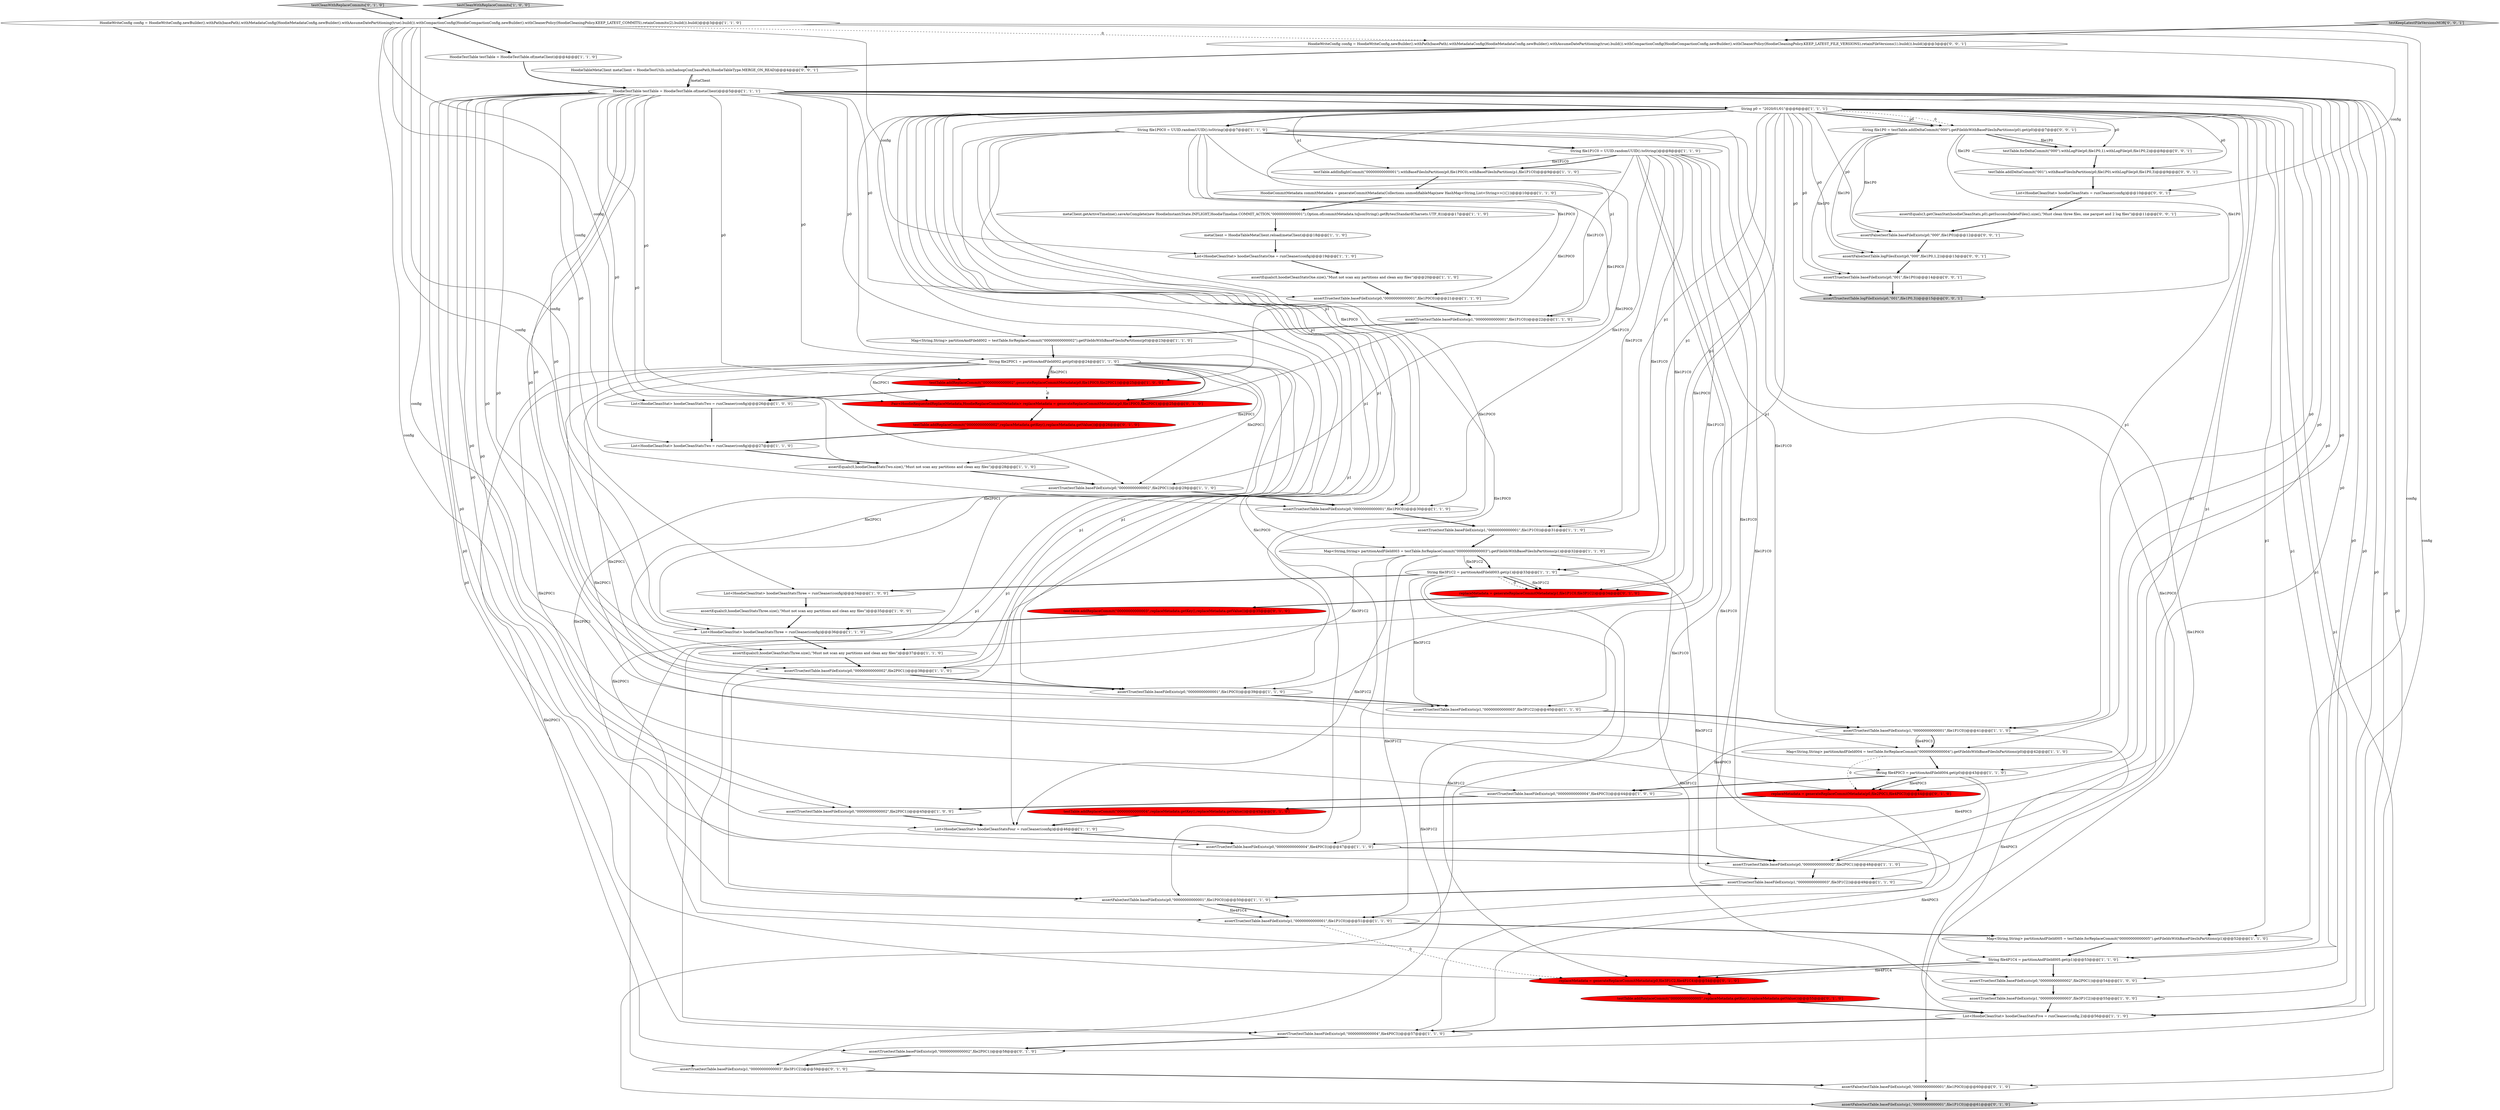 digraph {
9 [style = filled, label = "assertTrue(testTable.baseFileExists(p1,\"00000000000001\",file1P1C0))@@@31@@@['1', '1', '0']", fillcolor = white, shape = ellipse image = "AAA0AAABBB1BBB"];
42 [style = filled, label = "HoodieTestTable testTable = HoodieTestTable.of(metaClient)@@@4@@@['1', '1', '0']", fillcolor = white, shape = ellipse image = "AAA0AAABBB1BBB"];
5 [style = filled, label = "testTable.addReplaceCommit(\"00000000000002\",generateReplaceCommitMetadata(p0,file1P0C0,file2P0C1))@@@25@@@['1', '0', '0']", fillcolor = red, shape = ellipse image = "AAA1AAABBB1BBB"];
2 [style = filled, label = "assertTrue(testTable.baseFileExists(p0,\"00000000000002\",file2P0C1))@@@48@@@['1', '1', '0']", fillcolor = white, shape = ellipse image = "AAA0AAABBB1BBB"];
18 [style = filled, label = "List<HoodieCleanStat> hoodieCleanStatsOne = runCleaner(config)@@@19@@@['1', '1', '0']", fillcolor = white, shape = ellipse image = "AAA0AAABBB1BBB"];
20 [style = filled, label = "List<HoodieCleanStat> hoodieCleanStatsFour = runCleaner(config)@@@46@@@['1', '1', '0']", fillcolor = white, shape = ellipse image = "AAA0AAABBB1BBB"];
43 [style = filled, label = "assertTrue(testTable.baseFileExists(p0,\"00000000000002\",file2P0C1))@@@45@@@['1', '0', '0']", fillcolor = white, shape = ellipse image = "AAA0AAABBB1BBB"];
45 [style = filled, label = "assertEquals(0,hoodieCleanStatsThree.size(),\"Must not scan any partitions and clean any files\")@@@35@@@['1', '0', '0']", fillcolor = white, shape = ellipse image = "AAA0AAABBB1BBB"];
23 [style = filled, label = "assertTrue(testTable.baseFileExists(p0,\"00000000000001\",file1P0C0))@@@21@@@['1', '1', '0']", fillcolor = white, shape = ellipse image = "AAA0AAABBB1BBB"];
50 [style = filled, label = "testTable.addReplaceCommit(\"00000000000005\",replaceMetadata.getKey(),replaceMetadata.getValue())@@@55@@@['0', '1', '0']", fillcolor = red, shape = ellipse image = "AAA1AAABBB2BBB"];
62 [style = filled, label = "testCleanWithReplaceCommits['0', '1', '0']", fillcolor = lightgray, shape = diamond image = "AAA0AAABBB2BBB"];
19 [style = filled, label = "assertEquals(0,hoodieCleanStatsTwo.size(),\"Must not scan any partitions and clean any files\")@@@28@@@['1', '1', '0']", fillcolor = white, shape = ellipse image = "AAA0AAABBB1BBB"];
68 [style = filled, label = "HoodieWriteConfig config = HoodieWriteConfig.newBuilder().withPath(basePath).withMetadataConfig(HoodieMetadataConfig.newBuilder().withAssumeDatePartitioning(true).build()).withCompactionConfig(HoodieCompactionConfig.newBuilder().withCleanerPolicy(HoodieCleaningPolicy.KEEP_LATEST_FILE_VERSIONS).retainFileVersions(1).build()).build()@@@3@@@['0', '0', '1']", fillcolor = white, shape = ellipse image = "AAA0AAABBB3BBB"];
49 [style = filled, label = "assertEquals(0,hoodieCleanStatsOne.size(),\"Must not scan any partitions and clean any files\")@@@20@@@['1', '1', '0']", fillcolor = white, shape = ellipse image = "AAA0AAABBB1BBB"];
56 [style = filled, label = "testTable.addReplaceCommit(\"00000000000002\",replaceMetadata.getKey(),replaceMetadata.getValue())@@@26@@@['0', '1', '0']", fillcolor = red, shape = ellipse image = "AAA1AAABBB2BBB"];
59 [style = filled, label = "assertTrue(testTable.baseFileExists(p1,\"00000000000003\",file3P1C2))@@@59@@@['0', '1', '0']", fillcolor = white, shape = ellipse image = "AAA0AAABBB2BBB"];
58 [style = filled, label = "replaceMetadata = generateReplaceCommitMetadata(p0,file3P1C2,file4P1C4)@@@54@@@['0', '1', '0']", fillcolor = red, shape = ellipse image = "AAA1AAABBB2BBB"];
37 [style = filled, label = "HoodieTestTable testTable = HoodieTestTable.of(metaClient)@@@5@@@['1', '1', '1']", fillcolor = white, shape = ellipse image = "AAA0AAABBB1BBB"];
65 [style = filled, label = "assertTrue(testTable.baseFileExists(p0,\"001\",file1P0))@@@14@@@['0', '0', '1']", fillcolor = white, shape = ellipse image = "AAA0AAABBB3BBB"];
74 [style = filled, label = "List<HoodieCleanStat> hoodieCleanStats = runCleaner(config)@@@10@@@['0', '0', '1']", fillcolor = white, shape = ellipse image = "AAA0AAABBB3BBB"];
0 [style = filled, label = "String file3P1C2 = partitionAndFileId003.get(p1)@@@33@@@['1', '1', '0']", fillcolor = white, shape = ellipse image = "AAA0AAABBB1BBB"];
71 [style = filled, label = "testTable.forDeltaCommit(\"000\").withLogFile(p0,file1P0,1).withLogFile(p0,file1P0,2)@@@8@@@['0', '0', '1']", fillcolor = white, shape = ellipse image = "AAA0AAABBB3BBB"];
28 [style = filled, label = "List<HoodieCleanStat> hoodieCleanStatsTwo = runCleaner(config)@@@27@@@['1', '1', '0']", fillcolor = white, shape = ellipse image = "AAA0AAABBB1BBB"];
14 [style = filled, label = "List<HoodieCleanStat> hoodieCleanStatsThree = runCleaner(config)@@@36@@@['1', '1', '0']", fillcolor = white, shape = ellipse image = "AAA0AAABBB1BBB"];
44 [style = filled, label = "List<HoodieCleanStat> hoodieCleanStatsFive = runCleaner(config,2)@@@56@@@['1', '1', '0']", fillcolor = white, shape = ellipse image = "AAA0AAABBB1BBB"];
11 [style = filled, label = "assertTrue(testTable.baseFileExists(p0,\"00000000000002\",file2P0C1))@@@29@@@['1', '1', '0']", fillcolor = white, shape = ellipse image = "AAA0AAABBB1BBB"];
7 [style = filled, label = "List<HoodieCleanStat> hoodieCleanStatsThree = runCleaner(config)@@@34@@@['1', '0', '0']", fillcolor = white, shape = ellipse image = "AAA0AAABBB1BBB"];
16 [style = filled, label = "testCleanWithReplaceCommits['1', '0', '0']", fillcolor = lightgray, shape = diamond image = "AAA0AAABBB1BBB"];
4 [style = filled, label = "assertTrue(testTable.baseFileExists(p0,\"00000000000001\",file1P0C0))@@@39@@@['1', '1', '0']", fillcolor = white, shape = ellipse image = "AAA0AAABBB1BBB"];
40 [style = filled, label = "String file4P1C4 = partitionAndFileId005.get(p1)@@@53@@@['1', '1', '0']", fillcolor = white, shape = ellipse image = "AAA0AAABBB1BBB"];
47 [style = filled, label = "assertTrue(testTable.baseFileExists(p0,\"00000000000004\",file4P0C3))@@@47@@@['1', '1', '0']", fillcolor = white, shape = ellipse image = "AAA0AAABBB1BBB"];
54 [style = filled, label = "assertTrue(testTable.baseFileExists(p0,\"00000000000002\",file2P0C1))@@@58@@@['0', '1', '0']", fillcolor = white, shape = ellipse image = "AAA0AAABBB2BBB"];
38 [style = filled, label = "Map<String,String> partitionAndFileId005 = testTable.forReplaceCommit(\"00000000000005\").getFileIdsWithBaseFilesInPartitions(p1)@@@52@@@['1', '1', '0']", fillcolor = white, shape = ellipse image = "AAA0AAABBB1BBB"];
1 [style = filled, label = "assertTrue(testTable.baseFileExists(p1,\"00000000000003\",file3P1C2))@@@40@@@['1', '1', '0']", fillcolor = white, shape = ellipse image = "AAA0AAABBB1BBB"];
21 [style = filled, label = "assertTrue(testTable.baseFileExists(p1,\"00000000000001\",file1P1C0))@@@51@@@['1', '1', '0']", fillcolor = white, shape = ellipse image = "AAA0AAABBB1BBB"];
22 [style = filled, label = "HoodieCommitMetadata commitMetadata = generateCommitMetadata(Collections.unmodifiableMap(new HashMap<String,List<String>>(){}))@@@10@@@['1', '1', '0']", fillcolor = white, shape = ellipse image = "AAA0AAABBB1BBB"];
55 [style = filled, label = "assertFalse(testTable.baseFileExists(p0,\"00000000000001\",file1P0C0))@@@60@@@['0', '1', '0']", fillcolor = white, shape = ellipse image = "AAA0AAABBB2BBB"];
53 [style = filled, label = "replaceMetadata = generateReplaceCommitMetadata(p1,file1P1C0,file3P1C2)@@@34@@@['0', '1', '0']", fillcolor = red, shape = ellipse image = "AAA1AAABBB2BBB"];
73 [style = filled, label = "assertFalse(testTable.baseFileExists(p0,\"000\",file1P0))@@@12@@@['0', '0', '1']", fillcolor = white, shape = ellipse image = "AAA0AAABBB3BBB"];
48 [style = filled, label = "assertEquals(0,hoodieCleanStatsThree.size(),\"Must not scan any partitions and clean any files\")@@@37@@@['1', '1', '0']", fillcolor = white, shape = ellipse image = "AAA0AAABBB1BBB"];
27 [style = filled, label = "Map<String,String> partitionAndFileId002 = testTable.forReplaceCommit(\"00000000000002\").getFileIdsWithBaseFilesInPartitions(p0)@@@23@@@['1', '1', '0']", fillcolor = white, shape = ellipse image = "AAA0AAABBB1BBB"];
32 [style = filled, label = "assertTrue(testTable.baseFileExists(p1,\"00000000000003\",file3P1C2))@@@49@@@['1', '1', '0']", fillcolor = white, shape = ellipse image = "AAA0AAABBB1BBB"];
31 [style = filled, label = "String file1P0C0 = UUID.randomUUID().toString()@@@7@@@['1', '1', '0']", fillcolor = white, shape = ellipse image = "AAA0AAABBB1BBB"];
66 [style = filled, label = "testKeepLatestFileVersionsMOR['0', '0', '1']", fillcolor = lightgray, shape = diamond image = "AAA0AAABBB3BBB"];
8 [style = filled, label = "assertFalse(testTable.baseFileExists(p0,\"00000000000001\",file1P0C0))@@@50@@@['1', '1', '0']", fillcolor = white, shape = ellipse image = "AAA0AAABBB1BBB"];
17 [style = filled, label = "assertTrue(testTable.baseFileExists(p0,\"00000000000002\",file2P0C1))@@@54@@@['1', '0', '0']", fillcolor = white, shape = ellipse image = "AAA0AAABBB1BBB"];
6 [style = filled, label = "String file1P1C0 = UUID.randomUUID().toString()@@@8@@@['1', '1', '0']", fillcolor = white, shape = ellipse image = "AAA0AAABBB1BBB"];
24 [style = filled, label = "List<HoodieCleanStat> hoodieCleanStatsTwo = runCleaner(config)@@@26@@@['1', '0', '0']", fillcolor = white, shape = ellipse image = "AAA0AAABBB1BBB"];
3 [style = filled, label = "Map<String,String> partitionAndFileId003 = testTable.forReplaceCommit(\"00000000000003\").getFileIdsWithBaseFilesInPartitions(p1)@@@32@@@['1', '1', '0']", fillcolor = white, shape = ellipse image = "AAA0AAABBB1BBB"];
12 [style = filled, label = "String file4P0C3 = partitionAndFileId004.get(p0)@@@43@@@['1', '1', '0']", fillcolor = white, shape = ellipse image = "AAA0AAABBB1BBB"];
51 [style = filled, label = "Pair<HoodieRequestedReplaceMetadata,HoodieReplaceCommitMetadata> replaceMetadata = generateReplaceCommitMetadata(p0,file1P0C0,file2P0C1)@@@25@@@['0', '1', '0']", fillcolor = red, shape = ellipse image = "AAA1AAABBB2BBB"];
34 [style = filled, label = "assertTrue(testTable.baseFileExists(p0,\"00000000000004\",file4P0C3))@@@57@@@['1', '1', '0']", fillcolor = white, shape = ellipse image = "AAA0AAABBB1BBB"];
57 [style = filled, label = "testTable.addReplaceCommit(\"00000000000004\",replaceMetadata.getKey(),replaceMetadata.getValue())@@@45@@@['0', '1', '0']", fillcolor = red, shape = ellipse image = "AAA1AAABBB2BBB"];
63 [style = filled, label = "testTable.addDeltaCommit(\"001\").withBaseFilesInPartition(p0,file1P0).withLogFile(p0,file1P0,3)@@@9@@@['0', '0', '1']", fillcolor = white, shape = ellipse image = "AAA0AAABBB3BBB"];
67 [style = filled, label = "assertFalse(testTable.logFilesExist(p0,\"000\",file1P0,1,2))@@@13@@@['0', '0', '1']", fillcolor = white, shape = ellipse image = "AAA0AAABBB3BBB"];
60 [style = filled, label = "testTable.addReplaceCommit(\"00000000000003\",replaceMetadata.getKey(),replaceMetadata.getValue())@@@35@@@['0', '1', '0']", fillcolor = red, shape = ellipse image = "AAA1AAABBB2BBB"];
29 [style = filled, label = "assertTrue(testTable.baseFileExists(p0,\"00000000000001\",file1P0C0))@@@30@@@['1', '1', '0']", fillcolor = white, shape = ellipse image = "AAA0AAABBB1BBB"];
41 [style = filled, label = "assertTrue(testTable.baseFileExists(p0,\"00000000000004\",file4P0C3))@@@44@@@['1', '0', '0']", fillcolor = white, shape = ellipse image = "AAA0AAABBB1BBB"];
70 [style = filled, label = "HoodieTableMetaClient metaClient = HoodieTestUtils.init(hadoopConf,basePath,HoodieTableType.MERGE_ON_READ)@@@4@@@['0', '0', '1']", fillcolor = white, shape = ellipse image = "AAA0AAABBB3BBB"];
35 [style = filled, label = "HoodieWriteConfig config = HoodieWriteConfig.newBuilder().withPath(basePath).withMetadataConfig(HoodieMetadataConfig.newBuilder().withAssumeDatePartitioning(true).build()).withCompactionConfig(HoodieCompactionConfig.newBuilder().withCleanerPolicy(HoodieCleaningPolicy.KEEP_LATEST_COMMITS).retainCommits(2).build()).build()@@@3@@@['1', '1', '0']", fillcolor = white, shape = ellipse image = "AAA0AAABBB1BBB"];
46 [style = filled, label = "Map<String,String> partitionAndFileId004 = testTable.forReplaceCommit(\"00000000000004\").getFileIdsWithBaseFilesInPartitions(p0)@@@42@@@['1', '1', '0']", fillcolor = white, shape = ellipse image = "AAA0AAABBB1BBB"];
69 [style = filled, label = "String file1P0 = testTable.addDeltaCommit(\"000\").getFileIdsWithBaseFilesInPartitions(p0).get(p0)@@@7@@@['0', '0', '1']", fillcolor = white, shape = ellipse image = "AAA0AAABBB3BBB"];
15 [style = filled, label = "metaClient = HoodieTableMetaClient.reload(metaClient)@@@18@@@['1', '1', '0']", fillcolor = white, shape = ellipse image = "AAA0AAABBB1BBB"];
13 [style = filled, label = "assertTrue(testTable.baseFileExists(p1,\"00000000000001\",file1P1C0))@@@41@@@['1', '1', '0']", fillcolor = white, shape = ellipse image = "AAA0AAABBB1BBB"];
25 [style = filled, label = "assertTrue(testTable.baseFileExists(p0,\"00000000000002\",file2P0C1))@@@38@@@['1', '1', '0']", fillcolor = white, shape = ellipse image = "AAA0AAABBB1BBB"];
39 [style = filled, label = "String p0 = \"2020/01/01\"@@@6@@@['1', '1', '1']", fillcolor = white, shape = ellipse image = "AAA0AAABBB1BBB"];
30 [style = filled, label = "metaClient.getActiveTimeline().saveAsComplete(new HoodieInstant(State.INFLIGHT,HoodieTimeline.COMMIT_ACTION,\"00000000000001\"),Option.of(commitMetadata.toJsonString().getBytes(StandardCharsets.UTF_8)))@@@17@@@['1', '1', '0']", fillcolor = white, shape = ellipse image = "AAA0AAABBB1BBB"];
72 [style = filled, label = "assertTrue(testTable.logFileExists(p0,\"001\",file1P0,3))@@@15@@@['0', '0', '1']", fillcolor = lightgray, shape = ellipse image = "AAA0AAABBB3BBB"];
61 [style = filled, label = "replaceMetadata = generateReplaceCommitMetadata(p0,file2P0C1,file4P0C3)@@@44@@@['0', '1', '0']", fillcolor = red, shape = ellipse image = "AAA1AAABBB2BBB"];
36 [style = filled, label = "String file2P0C1 = partitionAndFileId002.get(p0)@@@24@@@['1', '1', '0']", fillcolor = white, shape = ellipse image = "AAA0AAABBB1BBB"];
26 [style = filled, label = "testTable.addInflightCommit(\"00000000000001\").withBaseFilesInPartition(p0,file1P0C0).withBaseFilesInPartition(p1,file1P1C0)@@@9@@@['1', '1', '0']", fillcolor = white, shape = ellipse image = "AAA0AAABBB1BBB"];
64 [style = filled, label = "assertEquals(3,getCleanStat(hoodieCleanStats,p0).getSuccessDeleteFiles().size(),\"Must clean three files, one parquet and 2 log files\")@@@11@@@['0', '0', '1']", fillcolor = white, shape = ellipse image = "AAA0AAABBB3BBB"];
10 [style = filled, label = "assertTrue(testTable.baseFileExists(p1,\"00000000000001\",file1P1C0))@@@22@@@['1', '1', '0']", fillcolor = white, shape = ellipse image = "AAA0AAABBB1BBB"];
33 [style = filled, label = "assertTrue(testTable.baseFileExists(p1,\"00000000000003\",file3P1C2))@@@55@@@['1', '0', '0']", fillcolor = white, shape = ellipse image = "AAA0AAABBB1BBB"];
52 [style = filled, label = "assertFalse(testTable.baseFileExists(p1,\"00000000000001\",file1P1C0))@@@61@@@['0', '1', '0']", fillcolor = lightgray, shape = ellipse image = "AAA0AAABBB2BBB"];
37->47 [style = solid, label="p0"];
39->73 [style = solid, label="p0"];
58->50 [style = bold, label=""];
39->4 [style = solid, label="p1"];
37->4 [style = solid, label="p0"];
39->69 [style = bold, label=""];
36->54 [style = solid, label="file2P0C1"];
39->38 [style = solid, label="p1"];
39->72 [style = solid, label="p0"];
39->25 [style = solid, label="p1"];
50->44 [style = bold, label=""];
31->47 [style = solid, label="file1P0C0"];
11->29 [style = bold, label=""];
70->37 [style = bold, label=""];
19->11 [style = bold, label=""];
61->57 [style = bold, label=""];
57->20 [style = bold, label=""];
37->41 [style = solid, label="p0"];
64->73 [style = bold, label=""];
37->13 [style = solid, label="p0"];
1->13 [style = bold, label=""];
39->2 [style = solid, label="p1"];
22->30 [style = bold, label=""];
35->38 [style = solid, label="config"];
26->22 [style = bold, label=""];
6->13 [style = solid, label="file1P1C0"];
13->40 [style = solid, label="file4P0C3"];
21->38 [style = bold, label=""];
71->63 [style = bold, label=""];
0->53 [style = bold, label=""];
18->49 [style = bold, label=""];
31->6 [style = bold, label=""];
37->11 [style = solid, label="p0"];
37->46 [style = solid, label="p0"];
39->31 [style = bold, label=""];
69->73 [style = solid, label="file1P0"];
69->67 [style = solid, label="file1P0"];
39->8 [style = solid, label="p1"];
37->48 [style = solid, label="p0"];
6->34 [style = solid, label="file1P1C0"];
36->14 [style = solid, label="file2P0C1"];
13->46 [style = bold, label=""];
37->61 [style = solid, label="p0"];
31->4 [style = solid, label="file1P0C0"];
2->32 [style = bold, label=""];
53->60 [style = bold, label=""];
39->32 [style = solid, label="p1"];
12->47 [style = solid, label="file4P0C3"];
8->21 [style = solid, label="file4P1C4"];
33->44 [style = bold, label=""];
69->65 [style = solid, label="file1P0"];
14->48 [style = bold, label=""];
37->12 [style = solid, label="p0"];
36->43 [style = solid, label="file2P0C1"];
24->28 [style = bold, label=""];
37->29 [style = solid, label="p0"];
3->20 [style = solid, label="file3P1C2"];
73->67 [style = bold, label=""];
39->63 [style = solid, label="p0"];
37->55 [style = solid, label="p0"];
6->9 [style = solid, label="file1P1C0"];
39->52 [style = solid, label="p1"];
6->4 [style = solid, label="file1P1C0"];
35->68 [style = dashed, label="0"];
5->51 [style = dashed, label="0"];
39->21 [style = solid, label="p1"];
39->26 [style = solid, label="p1"];
6->29 [style = solid, label="file1P1C0"];
6->21 [style = solid, label="file1P1C0"];
36->25 [style = solid, label="file2P0C1"];
31->8 [style = solid, label="file1P0C0"];
68->70 [style = bold, label=""];
34->54 [style = bold, label=""];
35->24 [style = solid, label="config"];
37->17 [style = solid, label="p0"];
37->54 [style = solid, label="p0"];
6->26 [style = solid, label="file1P1C0"];
6->2 [style = solid, label="file1P1C0"];
36->19 [style = solid, label="file2P0C1"];
35->18 [style = solid, label="config"];
3->0 [style = bold, label=""];
0->7 [style = bold, label=""];
12->34 [style = solid, label="file4P0C3"];
12->41 [style = bold, label=""];
39->59 [style = solid, label="p1"];
45->14 [style = bold, label=""];
37->58 [style = solid, label="p0"];
65->72 [style = bold, label=""];
37->44 [style = solid, label="p0"];
31->23 [style = solid, label="file1P0C0"];
35->28 [style = solid, label="config"];
47->2 [style = bold, label=""];
44->34 [style = bold, label=""];
40->17 [style = bold, label=""];
28->19 [style = bold, label=""];
23->10 [style = bold, label=""];
54->59 [style = bold, label=""];
31->48 [style = solid, label="file1P0C0"];
59->55 [style = bold, label=""];
36->61 [style = solid, label="file2P0C1"];
0->59 [style = solid, label="file3P1C2"];
69->72 [style = solid, label="file1P0"];
39->33 [style = solid, label="p1"];
37->27 [style = solid, label="p0"];
3->33 [style = solid, label="file3P1C2"];
37->19 [style = solid, label="p0"];
41->43 [style = bold, label=""];
3->25 [style = solid, label="file3P1C2"];
37->8 [style = solid, label="p0"];
30->15 [style = bold, label=""];
39->9 [style = solid, label="p1"];
31->11 [style = solid, label="file1P0C0"];
39->0 [style = solid, label="p1"];
0->58 [style = solid, label="file3P1C2"];
39->69 [style = solid, label="p0"];
36->51 [style = bold, label=""];
42->37 [style = bold, label=""];
6->26 [style = bold, label=""];
36->51 [style = solid, label="file2P0C1"];
37->25 [style = solid, label="p0"];
35->42 [style = bold, label=""];
43->20 [style = bold, label=""];
37->1 [style = solid, label="p0"];
35->44 [style = solid, label="config"];
39->34 [style = solid, label="p1"];
3->0 [style = solid, label="file3P1C2"];
49->23 [style = bold, label=""];
39->13 [style = solid, label="p1"];
62->35 [style = bold, label=""];
37->14 [style = solid, label="p0"];
39->53 [style = solid, label="p1"];
69->71 [style = solid, label="file1P0"];
69->63 [style = solid, label="file1P0"];
63->74 [style = bold, label=""];
35->12 [style = solid, label="config"];
39->3 [style = solid, label="p1"];
0->32 [style = solid, label="file3P1C2"];
12->61 [style = solid, label="file4P0C3"];
0->53 [style = solid, label="file3P1C2"];
32->8 [style = bold, label=""];
60->14 [style = bold, label=""];
37->2 [style = solid, label="p0"];
39->65 [style = solid, label="p0"];
5->24 [style = bold, label=""];
9->3 [style = bold, label=""];
36->5 [style = bold, label=""];
4->1 [style = bold, label=""];
55->52 [style = bold, label=""];
6->0 [style = solid, label="file1P1C0"];
38->40 [style = bold, label=""];
31->29 [style = solid, label="file1P0C0"];
37->39 [style = bold, label=""];
36->2 [style = solid, label="file2P0C1"];
31->44 [style = solid, label="file1P0C0"];
37->36 [style = solid, label="p0"];
35->7 [style = solid, label="config"];
37->5 [style = solid, label="p0"];
36->11 [style = solid, label="file2P0C1"];
39->1 [style = solid, label="p1"];
46->61 [style = dashed, label="0"];
31->51 [style = solid, label="file1P0C0"];
27->36 [style = bold, label=""];
46->12 [style = bold, label=""];
39->40 [style = solid, label="p1"];
39->20 [style = solid, label="p1"];
10->27 [style = bold, label=""];
21->58 [style = dashed, label="0"];
36->5 [style = solid, label="file2P0C1"];
29->9 [style = bold, label=""];
0->1 [style = solid, label="file3P1C2"];
66->68 [style = bold, label=""];
35->20 [style = solid, label="config"];
37->40 [style = solid, label="p0"];
37->43 [style = solid, label="p0"];
25->4 [style = bold, label=""];
74->64 [style = bold, label=""];
51->56 [style = bold, label=""];
70->37 [style = solid, label="metaClient"];
0->53 [style = dashed, label="0"];
17->33 [style = bold, label=""];
67->65 [style = bold, label=""];
6->53 [style = solid, label="file1P1C0"];
15->18 [style = bold, label=""];
20->47 [style = bold, label=""];
40->58 [style = solid, label="file4P1C4"];
3->21 [style = solid, label="file3P1C2"];
6->52 [style = solid, label="file1P1C0"];
6->10 [style = solid, label="file1P1C0"];
7->45 [style = bold, label=""];
39->67 [style = solid, label="p0"];
12->61 [style = bold, label=""];
69->71 [style = bold, label=""];
13->46 [style = solid, label="file4P0C3"];
31->55 [style = solid, label="file1P0C0"];
39->29 [style = solid, label="p1"];
39->10 [style = solid, label="p1"];
56->28 [style = bold, label=""];
48->25 [style = bold, label=""];
8->21 [style = bold, label=""];
68->74 [style = solid, label="config"];
13->41 [style = solid, label="file4P0C3"];
36->17 [style = solid, label="file2P0C1"];
39->69 [style = dashed, label="0"];
16->35 [style = bold, label=""];
35->14 [style = solid, label="config"];
36->46 [style = solid, label="file2P0C1"];
37->23 [style = solid, label="p0"];
39->71 [style = solid, label="p0"];
37->34 [style = solid, label="p0"];
37->51 [style = solid, label="p0"];
31->5 [style = solid, label="file1P0C0"];
40->58 [style = bold, label=""];
}
